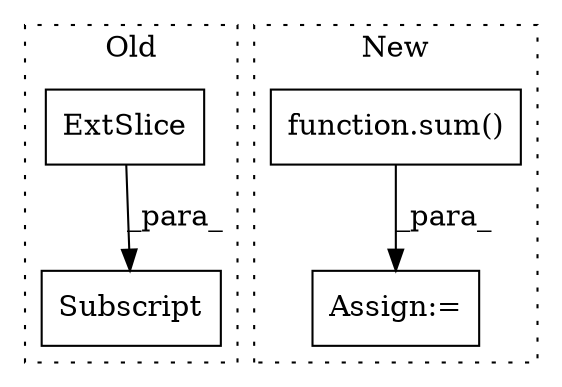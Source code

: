 digraph G {
subgraph cluster0 {
1 [label="ExtSlice" a="85" s="514" l="1" shape="box"];
3 [label="Subscript" a="63" s="514,0" l="9,0" shape="box"];
label = "Old";
style="dotted";
}
subgraph cluster1 {
2 [label="function.sum()" a="75" s="983,1063" l="4,1" shape="box"];
4 [label="Assign:=" a="68" s="980" l="3" shape="box"];
label = "New";
style="dotted";
}
1 -> 3 [label="_para_"];
2 -> 4 [label="_para_"];
}